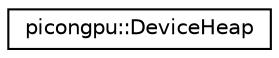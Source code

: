 digraph "Graphical Class Hierarchy"
{
 // LATEX_PDF_SIZE
  edge [fontname="Helvetica",fontsize="10",labelfontname="Helvetica",labelfontsize="10"];
  node [fontname="Helvetica",fontsize="10",shape=record];
  rankdir="LR";
  Node0 [label="picongpu::DeviceHeap",height=0.2,width=0.4,color="black", fillcolor="white", style="filled",URL="$structpicongpu_1_1_device_heap.html",tooltip=" "];
}
